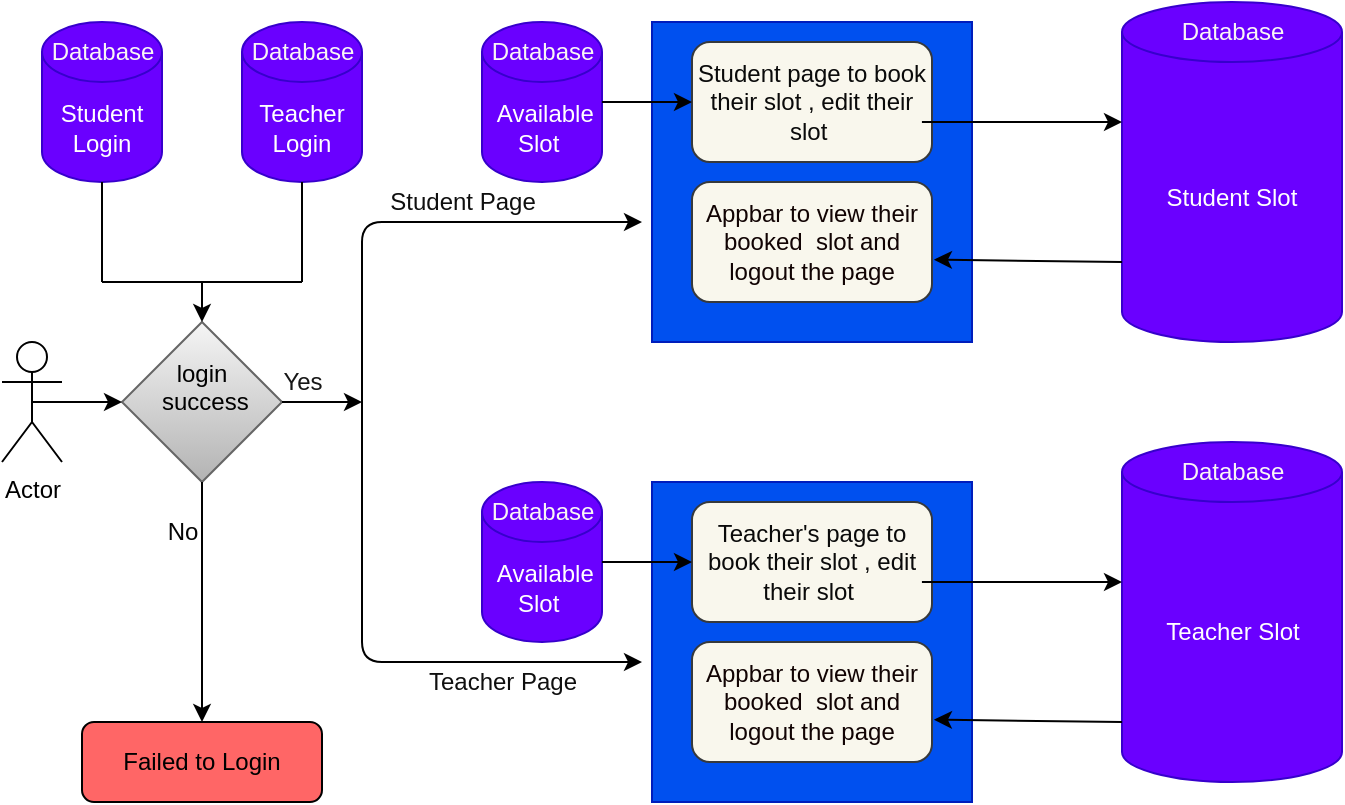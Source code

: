 <mxfile>
    <diagram id="ZEnEAdw2ONR2JsDXsLnq" name="Page-1">
        <mxGraphModel dx="956" dy="519" grid="1" gridSize="10" guides="1" tooltips="1" connect="1" arrows="1" fold="1" page="1" pageScale="1" pageWidth="850" pageHeight="1100" math="0" shadow="0">
            <root>
                <mxCell id="0"/>
                <mxCell id="1" parent="0"/>
                <mxCell id="2" value="Actor" style="shape=umlActor;verticalLabelPosition=bottom;verticalAlign=top;html=1;outlineConnect=0;" parent="1" vertex="1">
                    <mxGeometry x="20" y="300" width="30" height="60" as="geometry"/>
                </mxCell>
                <mxCell id="3" value="Student Login" style="shape=cylinder3;whiteSpace=wrap;html=1;boundedLbl=1;backgroundOutline=1;size=15;fillColor=#6a00ff;fontColor=#ffffff;strokeColor=#3700CC;" parent="1" vertex="1">
                    <mxGeometry x="40" y="140" width="60" height="80" as="geometry"/>
                </mxCell>
                <mxCell id="4" value="&lt;font color=&quot;#000000&quot;&gt;login&lt;br&gt;&amp;nbsp;success&lt;br&gt;&lt;br&gt;&lt;/font&gt;" style="rhombus;whiteSpace=wrap;html=1;fillColor=#f5f5f5;gradientColor=#b3b3b3;strokeColor=#666666;" parent="1" vertex="1">
                    <mxGeometry x="80" y="290" width="80" height="80" as="geometry"/>
                </mxCell>
                <mxCell id="8" value="" style="whiteSpace=wrap;html=1;aspect=fixed;fillColor=#0050ef;fontColor=#ffffff;strokeColor=#001DBC;" parent="1" vertex="1">
                    <mxGeometry x="345" y="140" width="160" height="160" as="geometry"/>
                </mxCell>
                <mxCell id="10" value="Student page to book their slot , edit their slot&amp;nbsp;" style="rounded=1;whiteSpace=wrap;html=1;fillColor=#f9f7ed;strokeColor=#36393d;fontColor=#0a0a0a;" parent="1" vertex="1">
                    <mxGeometry x="365" y="150" width="120" height="60" as="geometry"/>
                </mxCell>
                <mxCell id="11" value="Appbar to view their booked&amp;nbsp; slot and logout the page" style="rounded=1;whiteSpace=wrap;html=1;fillColor=#f9f7ed;strokeColor=#36393d;fontColor=#110303;" parent="1" vertex="1">
                    <mxGeometry x="365" y="220" width="120" height="60" as="geometry"/>
                </mxCell>
                <mxCell id="18" value="Teacher&lt;br&gt;Login" style="shape=cylinder3;whiteSpace=wrap;html=1;boundedLbl=1;backgroundOutline=1;size=15;fillColor=#6a00ff;fontColor=#ffffff;strokeColor=#3700CC;" parent="1" vertex="1">
                    <mxGeometry x="140" y="140" width="60" height="80" as="geometry"/>
                </mxCell>
                <mxCell id="32" value="Student Slot" style="shape=cylinder3;whiteSpace=wrap;html=1;boundedLbl=1;backgroundOutline=1;size=15;fillColor=#6a00ff;fontColor=#ffffff;strokeColor=#3700CC;" parent="1" vertex="1">
                    <mxGeometry x="580" y="130" width="110" height="170" as="geometry"/>
                </mxCell>
                <mxCell id="37" value="" style="endArrow=classic;html=1;entryX=0;entryY=0.5;entryDx=0;entryDy=0;exitX=0.958;exitY=0.667;exitDx=0;exitDy=0;exitPerimeter=0;" parent="1" source="10" edge="1">
                    <mxGeometry width="50" height="50" relative="1" as="geometry">
                        <mxPoint x="490" y="190" as="sourcePoint"/>
                        <mxPoint x="580.0" y="190" as="targetPoint"/>
                    </mxGeometry>
                </mxCell>
                <mxCell id="38" value="" style="endArrow=classic;html=1;exitX=0;exitY=0.5;exitDx=0;exitDy=0;entryX=1.008;entryY=0.647;entryDx=0;entryDy=0;entryPerimeter=0;" parent="1" target="11" edge="1">
                    <mxGeometry width="50" height="50" relative="1" as="geometry">
                        <mxPoint x="580.0" y="260" as="sourcePoint"/>
                        <mxPoint x="570" y="240" as="targetPoint"/>
                    </mxGeometry>
                </mxCell>
                <mxCell id="54" value="" style="whiteSpace=wrap;html=1;aspect=fixed;fillColor=#0050ef;fontColor=#ffffff;strokeColor=#001DBC;" parent="1" vertex="1">
                    <mxGeometry x="345" y="370" width="160" height="160" as="geometry"/>
                </mxCell>
                <mxCell id="55" value="&lt;span style=&quot;color: rgb(10, 10, 10);&quot;&gt;Teacher's page to book their slot , edit their slot&amp;nbsp;&lt;/span&gt;" style="rounded=1;whiteSpace=wrap;html=1;fillColor=#f9f7ed;strokeColor=#36393d;" parent="1" vertex="1">
                    <mxGeometry x="365" y="380" width="120" height="60" as="geometry"/>
                </mxCell>
                <mxCell id="56" value="&lt;span style=&quot;color: rgb(17, 3, 3);&quot;&gt;Appbar to view their booked&amp;nbsp; slot and logout the page&lt;/span&gt;" style="rounded=1;whiteSpace=wrap;html=1;fillColor=#f9f7ed;strokeColor=#36393d;" parent="1" vertex="1">
                    <mxGeometry x="365" y="450" width="120" height="60" as="geometry"/>
                </mxCell>
                <mxCell id="57" value="&lt;font color=&quot;#ffffff&quot;&gt;Teacher slot&lt;/font&gt;" style="shape=cylinder3;whiteSpace=wrap;html=1;boundedLbl=1;backgroundOutline=1;size=15;fillColor=#6a00ff;fontColor=none;strokeColor=#3700CC;noLabel=1;" parent="1" vertex="1">
                    <mxGeometry x="580" y="350" width="110" height="170" as="geometry"/>
                </mxCell>
                <mxCell id="60" value="" style="endArrow=classic;html=1;entryX=0;entryY=0.5;entryDx=0;entryDy=0;exitX=0.958;exitY=0.667;exitDx=0;exitDy=0;exitPerimeter=0;" parent="1" source="55" edge="1">
                    <mxGeometry width="50" height="50" relative="1" as="geometry">
                        <mxPoint x="490" y="420" as="sourcePoint"/>
                        <mxPoint x="580.0" y="420" as="targetPoint"/>
                    </mxGeometry>
                </mxCell>
                <mxCell id="61" value="" style="endArrow=classic;html=1;exitX=0;exitY=0.5;exitDx=0;exitDy=0;entryX=1.008;entryY=0.647;entryDx=0;entryDy=0;entryPerimeter=0;" parent="1" target="56" edge="1">
                    <mxGeometry width="50" height="50" relative="1" as="geometry">
                        <mxPoint x="580.0" y="490" as="sourcePoint"/>
                        <mxPoint x="570" y="470" as="targetPoint"/>
                    </mxGeometry>
                </mxCell>
                <mxCell id="72" value="" style="endArrow=classic;html=1;" parent="1" edge="1">
                    <mxGeometry width="50" height="50" relative="1" as="geometry">
                        <mxPoint x="200" y="330" as="sourcePoint"/>
                        <mxPoint x="340" y="240" as="targetPoint"/>
                        <Array as="points">
                            <mxPoint x="200" y="240"/>
                        </Array>
                    </mxGeometry>
                </mxCell>
                <mxCell id="73" value="" style="endArrow=classic;html=1;" parent="1" edge="1">
                    <mxGeometry width="50" height="50" relative="1" as="geometry">
                        <mxPoint x="200" y="330" as="sourcePoint"/>
                        <mxPoint x="340" y="460" as="targetPoint"/>
                        <Array as="points">
                            <mxPoint x="200" y="460"/>
                        </Array>
                    </mxGeometry>
                </mxCell>
                <mxCell id="76" value="" style="endArrow=none;html=1;" parent="1" edge="1">
                    <mxGeometry width="50" height="50" relative="1" as="geometry">
                        <mxPoint x="70" y="270" as="sourcePoint"/>
                        <mxPoint x="70" y="220" as="targetPoint"/>
                    </mxGeometry>
                </mxCell>
                <mxCell id="78" value="" style="endArrow=none;html=1;" parent="1" edge="1">
                    <mxGeometry width="50" height="50" relative="1" as="geometry">
                        <mxPoint x="70" y="270" as="sourcePoint"/>
                        <mxPoint x="170" y="270" as="targetPoint"/>
                    </mxGeometry>
                </mxCell>
                <mxCell id="79" value="" style="endArrow=none;html=1;" parent="1" edge="1">
                    <mxGeometry width="50" height="50" relative="1" as="geometry">
                        <mxPoint x="170" y="270" as="sourcePoint"/>
                        <mxPoint x="170" y="220" as="targetPoint"/>
                    </mxGeometry>
                </mxCell>
                <mxCell id="80" value="" style="endArrow=classic;html=1;" parent="1" target="4" edge="1">
                    <mxGeometry width="50" height="50" relative="1" as="geometry">
                        <mxPoint x="120" y="270" as="sourcePoint"/>
                        <mxPoint x="170" y="220" as="targetPoint"/>
                    </mxGeometry>
                </mxCell>
                <mxCell id="81" value="" style="endArrow=classic;html=1;" parent="1" edge="1">
                    <mxGeometry width="50" height="50" relative="1" as="geometry">
                        <mxPoint x="120" y="370" as="sourcePoint"/>
                        <mxPoint x="120" y="490" as="targetPoint"/>
                    </mxGeometry>
                </mxCell>
                <mxCell id="82" value="Failed to Login" style="rounded=1;whiteSpace=wrap;html=1;fillColor=#FF6666;" parent="1" vertex="1">
                    <mxGeometry x="60" y="490" width="120" height="40" as="geometry"/>
                </mxCell>
                <mxCell id="83" value="" style="endArrow=classic;html=1;exitX=0.5;exitY=0.5;exitDx=0;exitDy=0;exitPerimeter=0;" parent="1" source="2" target="4" edge="1">
                    <mxGeometry width="50" height="50" relative="1" as="geometry">
                        <mxPoint x="40" y="340" as="sourcePoint"/>
                        <mxPoint x="90" y="290" as="targetPoint"/>
                    </mxGeometry>
                </mxCell>
                <mxCell id="84" value="" style="endArrow=classic;html=1;" parent="1" edge="1">
                    <mxGeometry width="50" height="50" relative="1" as="geometry">
                        <mxPoint x="160" y="330" as="sourcePoint"/>
                        <mxPoint x="200" y="330" as="targetPoint"/>
                    </mxGeometry>
                </mxCell>
                <mxCell id="85" value="&lt;font color=&quot;#171717&quot;&gt;Yes&lt;/font&gt;" style="text;html=1;align=center;verticalAlign=middle;resizable=0;points=[];autosize=1;" parent="1" vertex="1">
                    <mxGeometry x="150" y="305" width="40" height="30" as="geometry"/>
                </mxCell>
                <mxCell id="86" value="&lt;font color=&quot;#050505&quot;&gt;No&lt;/font&gt;" style="text;html=1;align=center;verticalAlign=middle;resizable=0;points=[];autosize=1;labelBackgroundColor=none;fontColor=#FFFFFF;" parent="1" vertex="1">
                    <mxGeometry x="90" y="380" width="40" height="30" as="geometry"/>
                </mxCell>
                <mxCell id="87" value="&lt;font color=&quot;#0f0f0f&quot;&gt;Student Page&lt;/font&gt;" style="text;html=1;align=center;verticalAlign=middle;resizable=0;points=[];autosize=1;strokeColor=none;fillColor=none;fontColor=#FFFFFF;" parent="1" vertex="1">
                    <mxGeometry x="200" y="215" width="100" height="30" as="geometry"/>
                </mxCell>
                <mxCell id="88" value="&lt;font color=&quot;#0f0f0f&quot;&gt;Teacher Page&lt;/font&gt;" style="text;html=1;align=center;verticalAlign=middle;resizable=0;points=[];autosize=1;strokeColor=none;fillColor=none;fontColor=#FFFFFF;" parent="1" vertex="1">
                    <mxGeometry x="220" y="455" width="100" height="30" as="geometry"/>
                </mxCell>
                <mxCell id="89" value="&lt;font color=&quot;#f9f5f5&quot;&gt;Database&lt;/font&gt;" style="text;html=1;align=center;verticalAlign=middle;resizable=0;points=[];autosize=1;strokeColor=none;fillColor=none;fontColor=none;labelBackgroundColor=none;" parent="1" vertex="1">
                    <mxGeometry x="600" y="350" width="70" height="30" as="geometry"/>
                </mxCell>
                <mxCell id="92" value="Database" style="text;html=1;align=center;verticalAlign=middle;resizable=0;points=[];autosize=1;strokeColor=none;fillColor=none;fontColor=#f9f5f5;labelBackgroundColor=none;" parent="1" vertex="1">
                    <mxGeometry x="600" y="130" width="70" height="30" as="geometry"/>
                </mxCell>
                <mxCell id="93" value="Database" style="text;html=1;align=center;verticalAlign=middle;resizable=0;points=[];autosize=1;strokeColor=none;fillColor=none;fontColor=#f9f5f5;labelBackgroundColor=none;" parent="1" vertex="1">
                    <mxGeometry x="35" y="140" width="70" height="30" as="geometry"/>
                </mxCell>
                <mxCell id="94" value="Database" style="text;html=1;align=center;verticalAlign=middle;resizable=0;points=[];autosize=1;strokeColor=none;fillColor=none;fontColor=#f9f5f5;labelBackgroundColor=none;" parent="1" vertex="1">
                    <mxGeometry x="135" y="140" width="70" height="30" as="geometry"/>
                </mxCell>
                <mxCell id="95" value="&amp;nbsp;Available&lt;br&gt;Slot&amp;nbsp;" style="shape=cylinder3;whiteSpace=wrap;html=1;boundedLbl=1;backgroundOutline=1;size=15;labelBackgroundColor=none;fontColor=#ffffff;fillColor=#6a00ff;strokeColor=#3700CC;" parent="1" vertex="1">
                    <mxGeometry x="260" y="140" width="60" height="80" as="geometry"/>
                </mxCell>
                <mxCell id="97" value="Database" style="text;html=1;align=center;verticalAlign=middle;resizable=0;points=[];autosize=1;strokeColor=none;fillColor=none;fontColor=#f9f5f5;labelBackgroundColor=none;" parent="1" vertex="1">
                    <mxGeometry x="255" y="140" width="70" height="30" as="geometry"/>
                </mxCell>
                <mxCell id="98" value="&amp;nbsp;Available&lt;br&gt;Slot&amp;nbsp;" style="shape=cylinder3;whiteSpace=wrap;html=1;boundedLbl=1;backgroundOutline=1;size=15;labelBackgroundColor=none;fontColor=#ffffff;fillColor=#6a00ff;strokeColor=#3700CC;" parent="1" vertex="1">
                    <mxGeometry x="260" y="370" width="60" height="80" as="geometry"/>
                </mxCell>
                <mxCell id="99" value="Database" style="text;html=1;align=center;verticalAlign=middle;resizable=0;points=[];autosize=1;strokeColor=none;fillColor=none;fontColor=#f9f5f5;labelBackgroundColor=none;" parent="1" vertex="1">
                    <mxGeometry x="255" y="370" width="70" height="30" as="geometry"/>
                </mxCell>
                <mxCell id="100" value="Teacher Slot" style="text;html=1;align=center;verticalAlign=middle;resizable=0;points=[];autosize=1;strokeColor=none;fillColor=none;fontColor=#FFFFFF;labelBackgroundColor=none;" parent="1" vertex="1">
                    <mxGeometry x="590" y="430" width="90" height="30" as="geometry"/>
                </mxCell>
                <mxCell id="102" value="" style="endArrow=classic;html=1;fontColor=#FFFFFF;entryX=0;entryY=0.5;entryDx=0;entryDy=0;" parent="1" target="10" edge="1">
                    <mxGeometry width="50" height="50" relative="1" as="geometry">
                        <mxPoint x="320" y="180" as="sourcePoint"/>
                        <mxPoint x="370" y="130" as="targetPoint"/>
                    </mxGeometry>
                </mxCell>
                <mxCell id="104" value="" style="endArrow=classic;html=1;fontColor=#FFFFFF;entryX=0;entryY=0.5;entryDx=0;entryDy=0;exitX=1;exitY=0.5;exitDx=0;exitDy=0;exitPerimeter=0;" parent="1" source="98" target="55" edge="1">
                    <mxGeometry width="50" height="50" relative="1" as="geometry">
                        <mxPoint x="320" y="400" as="sourcePoint"/>
                        <mxPoint x="370" y="350" as="targetPoint"/>
                    </mxGeometry>
                </mxCell>
            </root>
        </mxGraphModel>
    </diagram>
</mxfile>